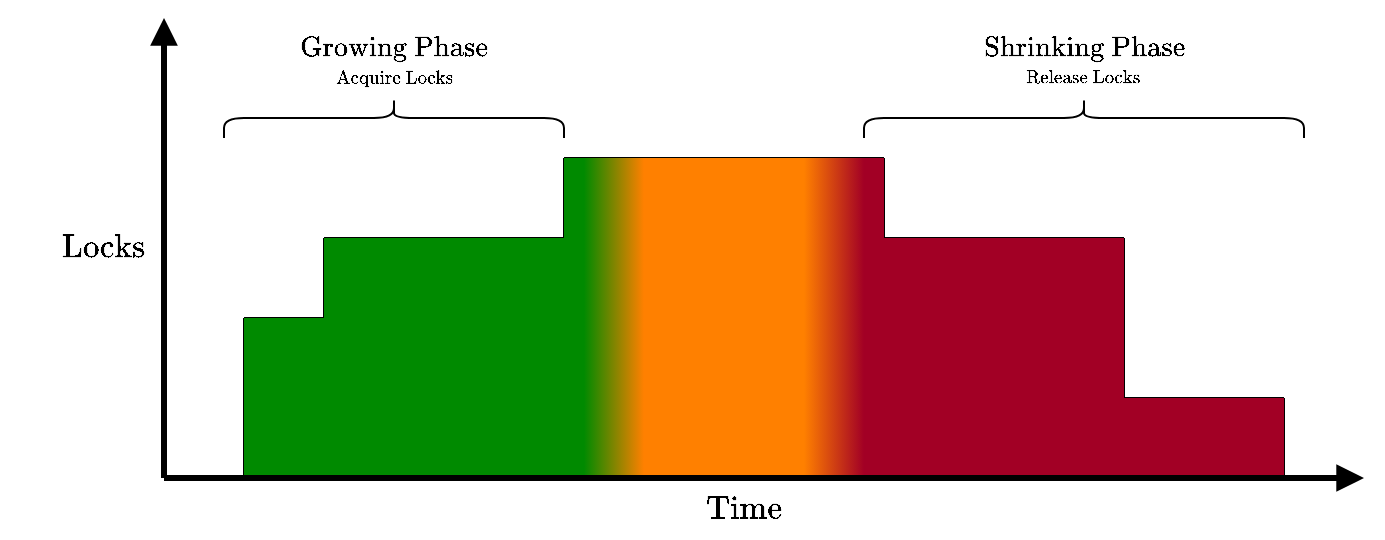 <mxfile version="20.3.0" type="device"><diagram id="neI07WedToEWxfehxmz2" name="Page-1"><mxGraphModel dx="1911" dy="699" grid="1" gridSize="10" guides="1" tooltips="1" connect="1" arrows="1" fold="1" page="1" pageScale="1" pageWidth="827" pageHeight="1169" math="1" shadow="0"><root><mxCell id="0"/><mxCell id="1" parent="0"/><mxCell id="thLthEXJlID-16E82LGJ-2" value="" style="endArrow=block;html=1;rounded=0;endFill=1;strokeWidth=3;strokeColor=#000000;" edge="1" parent="1"><mxGeometry width="50" height="50" relative="1" as="geometry"><mxPoint x="40" y="320" as="sourcePoint"/><mxPoint x="40" y="90" as="targetPoint"/></mxGeometry></mxCell><mxCell id="thLthEXJlID-16E82LGJ-4" value="" style="endArrow=none;html=1;rounded=0;strokeColor=#000000;" edge="1" parent="1"><mxGeometry width="50" height="50" relative="1" as="geometry"><mxPoint x="80" y="320" as="sourcePoint"/><mxPoint x="80" y="240" as="targetPoint"/></mxGeometry></mxCell><mxCell id="thLthEXJlID-16E82LGJ-5" value="" style="endArrow=none;html=1;rounded=0;strokeColor=#000000;" edge="1" parent="1"><mxGeometry width="50" height="50" relative="1" as="geometry"><mxPoint x="120" y="240" as="sourcePoint"/><mxPoint x="120" y="200" as="targetPoint"/></mxGeometry></mxCell><mxCell id="thLthEXJlID-16E82LGJ-6" value="" style="endArrow=none;html=1;rounded=0;strokeColor=#000000;" edge="1" parent="1"><mxGeometry width="50" height="50" relative="1" as="geometry"><mxPoint x="240" y="200" as="sourcePoint"/><mxPoint x="240" y="160" as="targetPoint"/></mxGeometry></mxCell><mxCell id="thLthEXJlID-16E82LGJ-7" value="" style="endArrow=none;html=1;rounded=0;strokeColor=#000000;" edge="1" parent="1"><mxGeometry width="50" height="50" relative="1" as="geometry"><mxPoint x="120" y="240" as="sourcePoint"/><mxPoint x="80" y="240" as="targetPoint"/></mxGeometry></mxCell><mxCell id="thLthEXJlID-16E82LGJ-8" value="" style="endArrow=none;html=1;rounded=0;strokeColor=#000000;" edge="1" parent="1"><mxGeometry width="50" height="50" relative="1" as="geometry"><mxPoint x="240" y="200" as="sourcePoint"/><mxPoint x="120" y="200" as="targetPoint"/></mxGeometry></mxCell><mxCell id="thLthEXJlID-16E82LGJ-9" value="" style="endArrow=none;html=1;rounded=0;strokeColor=#000000;" edge="1" parent="1"><mxGeometry width="50" height="50" relative="1" as="geometry"><mxPoint x="400" y="160" as="sourcePoint"/><mxPoint x="240" y="160" as="targetPoint"/></mxGeometry></mxCell><mxCell id="thLthEXJlID-16E82LGJ-10" value="" style="endArrow=none;html=1;rounded=0;strokeColor=#000000;" edge="1" parent="1"><mxGeometry width="50" height="50" relative="1" as="geometry"><mxPoint x="400" y="200" as="sourcePoint"/><mxPoint x="400" y="160" as="targetPoint"/></mxGeometry></mxCell><mxCell id="thLthEXJlID-16E82LGJ-12" value="" style="endArrow=none;html=1;rounded=0;strokeColor=#000000;" edge="1" parent="1"><mxGeometry width="50" height="50" relative="1" as="geometry"><mxPoint x="520" y="200" as="sourcePoint"/><mxPoint x="400" y="200" as="targetPoint"/></mxGeometry></mxCell><mxCell id="thLthEXJlID-16E82LGJ-13" value="" style="endArrow=none;html=1;rounded=0;strokeColor=#000000;" edge="1" parent="1"><mxGeometry width="50" height="50" relative="1" as="geometry"><mxPoint x="520" y="200" as="sourcePoint"/><mxPoint x="520" y="280" as="targetPoint"/></mxGeometry></mxCell><mxCell id="thLthEXJlID-16E82LGJ-14" value="" style="endArrow=none;html=1;rounded=0;strokeColor=#000000;" edge="1" parent="1"><mxGeometry width="50" height="50" relative="1" as="geometry"><mxPoint x="600" y="280" as="sourcePoint"/><mxPoint x="520" y="280" as="targetPoint"/></mxGeometry></mxCell><mxCell id="thLthEXJlID-16E82LGJ-15" value="" style="endArrow=none;html=1;rounded=0;strokeColor=#000000;" edge="1" parent="1"><mxGeometry width="50" height="50" relative="1" as="geometry"><mxPoint x="600" y="320" as="sourcePoint"/><mxPoint x="600" y="280" as="targetPoint"/></mxGeometry></mxCell><mxCell id="thLthEXJlID-16E82LGJ-16" value="" style="shape=curlyBracket;whiteSpace=wrap;html=1;rounded=1;flipH=1;rotation=-90;" vertex="1" parent="1"><mxGeometry x="145" y="55" width="20" height="170" as="geometry"/></mxCell><mxCell id="thLthEXJlID-16E82LGJ-17" value="" style="shape=curlyBracket;whiteSpace=wrap;html=1;rounded=1;flipH=1;rotation=-90;" vertex="1" parent="1"><mxGeometry x="490" y="30" width="20" height="220" as="geometry"/></mxCell><mxCell id="thLthEXJlID-16E82LGJ-18" value="$$\text{Growing Phase}$$" style="text;html=1;strokeColor=none;fillColor=none;align=center;verticalAlign=middle;whiteSpace=wrap;rounded=0;" vertex="1" parent="1"><mxGeometry x="125" y="90" width="60" height="30" as="geometry"/></mxCell><mxCell id="thLthEXJlID-16E82LGJ-19" value="$$\text{Shrinking Phase}$$" style="text;html=1;strokeColor=none;fillColor=none;align=center;verticalAlign=middle;whiteSpace=wrap;rounded=0;" vertex="1" parent="1"><mxGeometry x="470" y="90" width="60" height="30" as="geometry"/></mxCell><mxCell id="thLthEXJlID-16E82LGJ-20" value="$$\text{Acquire Locks}$$" style="text;html=1;strokeColor=none;fillColor=none;align=center;verticalAlign=middle;whiteSpace=wrap;rounded=0;fontSize=8;" vertex="1" parent="1"><mxGeometry x="125" y="110" width="60" height="20" as="geometry"/></mxCell><mxCell id="thLthEXJlID-16E82LGJ-21" value="$$\text{Release Locks}$$" style="text;html=1;strokeColor=none;fillColor=none;align=center;verticalAlign=middle;whiteSpace=wrap;rounded=0;fontSize=8;" vertex="1" parent="1"><mxGeometry x="470" y="110" width="60" height="20" as="geometry"/></mxCell><mxCell id="thLthEXJlID-16E82LGJ-22" value="" style="rounded=0;whiteSpace=wrap;html=1;fontSize=8;strokeColor=none;fillColor=#008a00;fontColor=#ffffff;" vertex="1" parent="1"><mxGeometry x="80" y="240" width="170" height="80" as="geometry"/></mxCell><mxCell id="thLthEXJlID-16E82LGJ-23" value="" style="rounded=0;whiteSpace=wrap;html=1;fontSize=8;strokeColor=none;fillColor=#008a00;fontColor=#ffffff;" vertex="1" parent="1"><mxGeometry x="120" y="200" width="130" height="40" as="geometry"/></mxCell><mxCell id="thLthEXJlID-16E82LGJ-24" value="" style="rounded=0;whiteSpace=wrap;html=1;fontSize=8;strokeColor=none;fillColor=#008a00;fontColor=#ffffff;" vertex="1" parent="1"><mxGeometry x="240" y="160" width="10" height="40" as="geometry"/></mxCell><mxCell id="thLthEXJlID-16E82LGJ-25" value="" style="rounded=0;whiteSpace=wrap;html=1;fontSize=8;fillColor=#008a00;fontColor=#ffffff;strokeColor=none;gradientColor=#FF8000;gradientDirection=east;" vertex="1" parent="1"><mxGeometry x="250" y="160" width="30" height="160" as="geometry"/></mxCell><mxCell id="thLthEXJlID-16E82LGJ-26" value="" style="rounded=0;whiteSpace=wrap;html=1;fontSize=8;fillColor=#a20025;fontColor=#ffffff;strokeColor=none;gradientDirection=west;gradientColor=#FF8000;" vertex="1" parent="1"><mxGeometry x="360" y="160" width="30" height="160" as="geometry"/></mxCell><mxCell id="thLthEXJlID-16E82LGJ-27" value="" style="rounded=0;whiteSpace=wrap;html=1;fontSize=8;strokeColor=none;fillColor=#a20025;fontColor=#ffffff;" vertex="1" parent="1"><mxGeometry x="390" y="280" width="210" height="40" as="geometry"/></mxCell><mxCell id="thLthEXJlID-16E82LGJ-28" value="" style="rounded=0;whiteSpace=wrap;html=1;fontSize=8;strokeColor=none;fillColor=#a20025;fontColor=#ffffff;" vertex="1" parent="1"><mxGeometry x="390" y="200" width="130" height="80" as="geometry"/></mxCell><mxCell id="thLthEXJlID-16E82LGJ-29" value="" style="rounded=0;whiteSpace=wrap;html=1;fontSize=8;strokeColor=none;fillColor=#a20025;fontColor=#ffffff;" vertex="1" parent="1"><mxGeometry x="390" y="160" width="10" height="40" as="geometry"/></mxCell><mxCell id="thLthEXJlID-16E82LGJ-30" value="" style="rounded=0;whiteSpace=wrap;html=1;fontSize=8;fillColor=#FF8000;fontColor=#ffffff;strokeColor=none;gradientColor=none;gradientDirection=east;" vertex="1" parent="1"><mxGeometry x="280" y="160" width="80" height="160" as="geometry"/></mxCell><mxCell id="thLthEXJlID-16E82LGJ-31" value="$$\text{Time}$$" style="text;html=1;strokeColor=none;fillColor=none;align=center;verticalAlign=middle;whiteSpace=wrap;rounded=0;fontSize=14;" vertex="1" parent="1"><mxGeometry x="300" y="320" width="60" height="30" as="geometry"/></mxCell><mxCell id="thLthEXJlID-16E82LGJ-3" value="" style="endArrow=block;html=1;rounded=0;endFill=1;strokeWidth=3;strokeColor=#000000;" edge="1" parent="1"><mxGeometry width="50" height="50" relative="1" as="geometry"><mxPoint x="40" y="320" as="sourcePoint"/><mxPoint x="640" y="320" as="targetPoint"/></mxGeometry></mxCell><mxCell id="thLthEXJlID-16E82LGJ-32" value="$$\text{Locks}$$" style="text;html=1;strokeColor=none;fillColor=none;align=center;verticalAlign=middle;whiteSpace=wrap;rounded=0;fontSize=14;" vertex="1" parent="1"><mxGeometry x="-20" y="190" width="60" height="30" as="geometry"/></mxCell></root></mxGraphModel></diagram></mxfile>